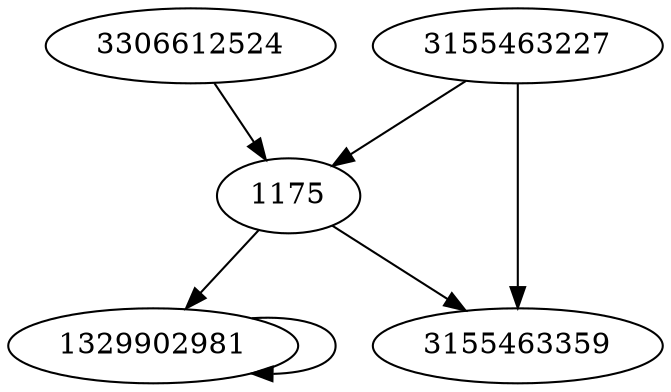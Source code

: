 digraph  {
1329902981;
3306612524;
1175;
3155463227;
3155463359;
1329902981 -> 1329902981;
3306612524 -> 1175;
1175 -> 3155463359;
1175 -> 1329902981;
3155463227 -> 1175;
3155463227 -> 3155463359;
}

